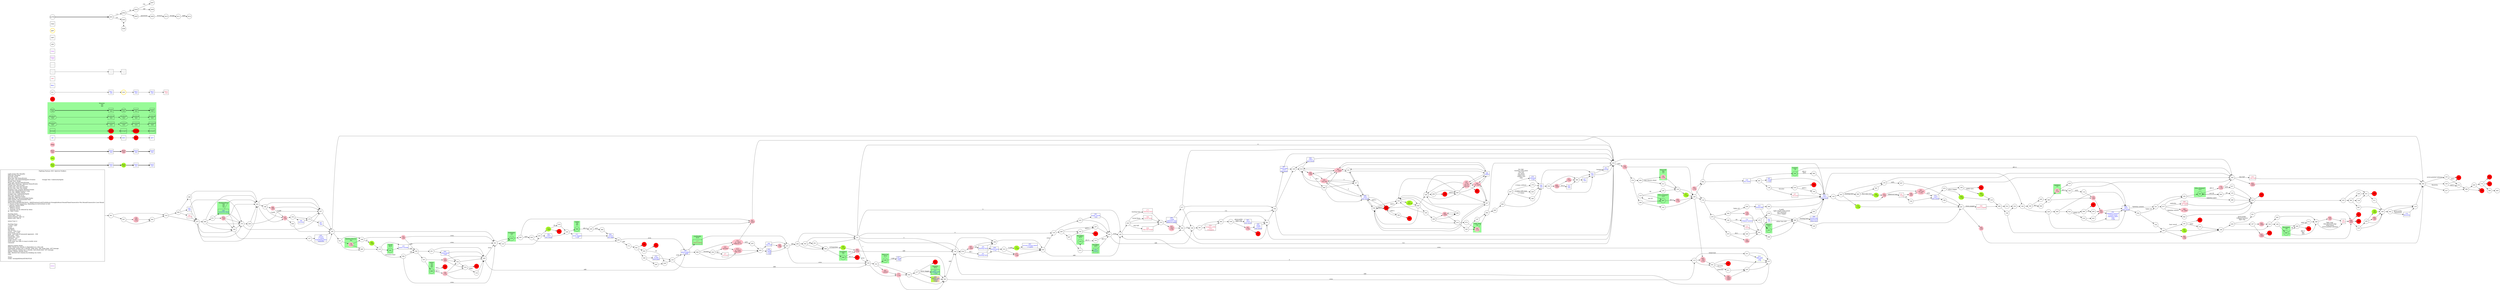 digraph {
	rankdir=LR
	mclimit=50
	nodesep=.3
	ranksep=.4
	node [height=.7
		width=.7
		shape=ellipse
		margin=0]
	edge[weight=5]
	stylesheet="../style.css"
	
	subgraph ShopMenu {
		node [fontcolor = "purple" shape = "rect" margin = 0.1]
		menu
	}

	title [label = "Fighting Fantasy #45: Spectral Stalkers\n\n \
		Light Green Fill: Benefits\l \
		Pink Fill: Penalties\l \
		Red Fill: Death\l \
		Blue Text: Key Items/Events\l \
		Red Text: Lost Items\Negative Eventsl \
		Orange Text: Codewords/Spells\l \
		Purple Text: Shops\l \
		Blue Line: Forced Items/Events\l \
		Light Blue Text/Line: Optional Items/Events\l \
		Purple Line: Dice Events\l \
		Green Line: Stat Test Passed\l \
		Brown Line: Stat Test Failed\l \
		Magenta Line: Combat Related Events\l \
		Grey Text: Riddle/Numeric Code\l \
		Grey Line: Hidden Option\l \
		Orange Line: Codewords/Spells\l \
		Red Line: Possible Error\l \
		Gold Fill: Required Nodes\l \
		Light Blue Fill: Recommended Nodes\l \
		Gold Outline: Recommended Path\l \
		Green Box: Combat\l \
		SK/ST/LK/TL/AT/AR/TM/CW/CL: Skill/Stamina/Luck/Trail/Attack Strength/Attack Round/Time/Consecutive Win Round/Consecutive Lose Round\l \
		?: Chance of this happening, depending on instructions in text\l \
		*: Special Combat Rules\l \
		-: Negative Status\l \
		+: Positive Status\l \
		^: Damage can be reduced by items\l \
		@: Take 2 items\l\l \
		Starting Stats:\l \
		Initial Skill: 1d6+6\l \
		Initial Stamina: 2d6+12\l \
		Initial Luck: 1d6+6\l\l \
		Initial Trail: 0\l\l \
		Starting Gear:\l \
		2 meal: +4ST\l \
		sword\l \
		backpack\l \
		Key Items:\l \
		sword: -2SK if lost\l \
		heatsword: +1DG\l \
		harp: -half ESK of humanoid opponent, -1SK\l \
		blue gem: +6ST\l \
		honeycake: +4ST\l \
		talisman: -2TL\l \
		magic sword: +1AT\l \
		maze map: can refer to map in inside cover\l \
		comment\l\l \
		Special Combat Rules:\l \
		Feliti: Which one attacks is dependent on a dice roll.\l \
		Sandsnake: Enemy has 2 attacks, body wins -2AT, fangs does -4ST damage.\l \
		Silica Serpent: Enemy has 2 attacks, 2nd attack does -2ST damage.\l \
		Mantir: Enemy attacks twice.\l \
		099-: Restore lost stamina by drinking sea water.\l \
		rules\l\l \
		Notes:\l \
		Order: meal/gold/item/AT/SK/ST/LK\l \
		"
		shape = "box"
		margin = 0.1]
		
	subgraph Boost {
		node [style = "filled" color = "greenyellow"]
		boo1 [label = "\N\n text"]
		boo3 [label = "\N\n text"]
		028 [label = "\N\n +1LK"]
		037 [label = "\N\n +1LK"]
		046 [label = "\N\n +1LK"]
		064 [label = "\N\n +1LK"]
		111 [label = "\N\n +1LK"]
		112 [label = "\N\n +1LK"]
		113 [label = "\N\n +4ST"]
		128 [label = "\N\n +6ST"]
		277 [label = "\N\n +all ST"]
		280 [label = "\N\n +1LK"]
		292 [label = "\N\n +4ST"]
		347 [label = "\N\n +4ST"]
		bstt
	}

	subgraph Damage {
		node [style = "filled" color = "pink"]
		dam1 [label = "\N\n text"]
		dam3 [label = "\N\n text"]
		002 [label = "\N\n +1TL"]
		003 [label = "\N\n -2ST\n +1TL"]
		013 [label = "\N\n -0~12ST\n (SK+?x?)"]
		029 [label = "\N\n +1TL"]
		039 [label = "\N\n -?ST"]
		048 [label = "\N\n -1SK"]
		050 [label = "\N\n +1TL"]
		053 [label = "\N\n -3ST"]
		054 [label = "\N\n -3dST"]
		055 [label = "\N\n +1TL"]
		058 [label = "\N\n -3ST"]
		074 [label = "\N\n -4ST"]
		095 [label = "\N\n -1dST"]
		099 [label = "\N-\n -1dST"]
		107 [label = "\N\n -1dST\n +1TL"]
		121 [label = "\N\n -2ST"]
		129 [label = "\N\n -4ST\n +1TL"]
		131 [label = "\N\n -0~18ST\n (SKx1d+3)"]
		133 [label = "\N\n -2ST"]
		139 [label = "\N\n +1TL"]
		141 [label = "\N\n -2ST"]
		144 [label = "\N\n -1dIST\n -1dST"]
		147 [label = "\N\n -1ST"]
		150 [label = "\N\n +1TL"]
		153 [label = "\N\n -1d+3ST"]
		163 [label = "\N\n +1TL"]
		165 [label = "\N\n -2ST"]
		169 [label = "\N\n +1TL"]
		174 [label = "\N\n -2ST"]
		176 [label = "\N\n +1TL"]
		177 [label = "\N\n +1TL"]
		187 [label = "\N\n +1TL\n ST=4?\n (ST>4)"]
		188 [label = "\N\n -1LK"]
		203 [label = "\N\n =1ST"]
		205 [label = "\N\n -2ST"]
		206 [label = "\N\n -1ST"]
		214 [label = "\N\n -1ST"]
		219 [label = "\N\n -4ST"]
		224 [label = "\N\n -0~12ST"]
		241 [label = "\N\n +1TL"]
		242 [label = "\N\n -1dST"]
		244 [label = "\N\n -1dST"]
		258 [label = "\N\n -2ST"]
		273 [label = "\N\n -1LK"]
		286 [label = "\N\n -2ST"]
		293 [label = "\N\n -1dST"]
		307 [label = "\N\n -3dST"]
		327 [label = "\N\n +1TL"]
		341 [label = "\N\n -1d+2ST\n +1TL"]
		361 [label = "\N\n -1d/2ST"]
		367 [label = "\N\n -1~19ST"]
		387 [label = "\N\n -1dST"]
		390 [label = "\N\n -0~18ST"]
		ddgg
	}
	
	subgraph Death {
		node [style = "filled" color = "red"]
		ddt
		ddt2
		monddt
		monddt2
		016
		032
		082
		084
		090
		098
		109
		166
		196
		221
		257 [label = "\N\n -3ST"]
		268
		279
		284
		297
		312
		322
		338
		339
		371
		372
		378
		382
		385
		393
		394
		398
		399
		ddtt
	}

	subgraph Key_Item {
		node [fontcolor = "blue" shape = "rect"]
		key1 [label = "\N\n info" tooltip = "info text"]
		key2 [label = "\N\n text"]
		key3 [label = "\N\n text"]
		key4 [fontcolor = "crimson" label = "\N\n -text"]
		boo2 [class = "bst" label = "\N\n text"]
		boo4 [class = "bst" label = "\N\n text"]
		boo5 [class = "bst" label = "\N\n text"]
		dam2 [class = "ddg" label = "\N\n text"]
		dam4 [class = "ddg" label = "\N\n text"]
		dam5 [class = "ddg" label = "\N\n text"]
		opt
		opt2 [class = "bst"]
		opt3 [class = "bst"]
		004 [class = "bst" label = "\N\n +4ST?\n (eat meal)"]
		008 [label = "\N\n harp?"]
		010 [label = "\N\n 6 gold\n blue gem"]
		012 [class = "bst" label = "\N\n +4ST?\n (eat meal)"]
		018 [color = "greenyellow:pink" label = "\N\n light ring\n +4ST\n +1TL"]
		023 [label = "\N\n info" tooltip = "Ziggurat World, set hound on hunter"]
		026 [label = "\N\n riddle?"]
		033 [label = "\N\n honeycake"]
		040 [label = "\N\n sword\n inn sign"]
		047 [class = "ddg" label = "\N\n 5 gold\n +1TL"]
		052 [class = "bst" label = "\N\n sleep jewel\n +4ST"]
		083 [label = "\N\n circular bronze plate?\n (-3 gold)"]
		087 [class = "bst" label = "\N\n +4ST?\n (eat meal)"]
		093 [label = "\N\n info" tooltip = "Directory of Wizards"]
		100 [class = "bst" label = "\N\n 5 gold\n +1ILK\n +1LK"]
		132 [class = "bst" label = "\N\n talisman\n +1LK"]
		152 [class = "bst" label = "\N\n Ophidian armour?\n (-Cerod harp)\n Ophidian pipes\n rope\n +1LK"]
		155 [label = "\N\n metal roundel"]
		159 [class = "bst" label = "\N\n +4ST?\n (eat meal)"]
		161 [label = "\N\n hunting horn"]
		180 [label = "\N\n glowcandle?\n (-1 gold)"]
		182 [label = "\N\n sword"]
		183 [label = "\N\n hunting horn"]
		209 [class = "ddg" label = "\N\n blown horn\n +1TL"]
		225 [label = "\N\n sword?\n (-1 meal)\n magnifying glass\n umbrella"]
		227 [label = "\N\n info" tooltip = "stalker must destroy bearer of ALeph and carry it to spellmaker"]
		230 [label = "\N\n sea water"]
		231 [class = "bst" label = "\N\n calling card\n +1LK"]
		250 [label = "\N\n info" tooltip = "things can only pass slowly through barrier"]
		267 [label = "\N\n info" tooltip = "look for round things, look for Semeion Cryptoglyphos"]
		269 [label = "\N\n -2 gold\n spherical map\n pencil & paper"]
		271 [class = "bst" label = "\N\n silver dagger\n +1LK"]
		272 [class = "bst" label = "\N\n +4ST?\n (eat meal)"]
		285 [class = "bst" label = "\N\n +4ST?\n (eat meal)"]
		289 [style = "filled" color = "greenyellow:pink" label = "\N\n calling card\n -1d/2ST\n +1LK"]
		304 [label = "\N\n info" tooltip = "steal Ophidian pipes"]
		305 [class = "bst" label = "\N\n +4ST?\n (eat meal)"]
		308 [label = "\N\n info" tooltip = "secret passage from level below crystal gardens"]
		309 [label = "\N\n honeycake\n heatsword\n blow horn"]
		328 [label = "\N\n corrective fluid"]
		345 [class = "bst" label = "\N\n 1 meal\n +1LK"]
		350 [class = "bst" label = "\N\n clown\n +2ST?\n (eat meal)"]
		356 [label = "\N\n Siccator"]
		363 [class = "ddg" label = "\N\n magic sword\n -2LK"]
		368 [label = "\N\n clay ball"]
		374 [label = "\N\n Colepod lantern"]
		376 [label = "\N\n Baratcha"]
		397 [class = "bst" label = "\N\n maze map\n +4ST?\n (eat meal)"]
		kkyy
	}
	
	subgraph Key_Loss {
		node [fontcolor = "crimson" shape = "rect"]
		kkll
		034 [class = "ddg" label = "\N\n -weapon (-2SK)\n -3ST?\n (!weapon)"]
		049 [label = "\N\n -clay ball magic"]
		056 [label = "\N\n -clown puppet"]
		117 [label = "\N\n -glowcandles"]
		141 [label = "\N\n -siccator"]
		158 [label = "\N\n -gem"]
		173 [label = "\N\n -hunting horn"]
		208 [class = "ddg" label = "\N\n -umbrella\n -0~12ST"]
		210 [label = "\N\n -sword"]
		281 [label = "\N\n -map"]
		325 [label = "\N\n -clay ball"]
		337 [label = "\N\n -siccator"]
		340 [label = "\N\n -sword"]
		346 [label = "\N\n -Cerod harp"]
		357 [label = "\N\n -Siccator"]
	}
	
	subgraph Key_Loss {
		node [fontcolor = "crimson" shape = "rect"]
		kkll
	}

	subgraph Key_Word {
		node [fontcolor = "grey" shape = "rect"]
		wrd1 [label = "\N\n text"]
		wrd2 [label = "\N\n text"]
		wrd3 [label = "\N\n text"]
		pwdd
	}
	
	subgraph Shop {
		node [fontcolor = "purple" shape = "rect"]
		shop1 [label = "\N\n text"]
		shpp
	}
	
	subgraph Combat {
		style = "filled" color = "palegreen"
		subgraph cluster_00 {
			label = "Monster\n 0/0\n 0/0"
			mon1 [label = "\N\n text"]
			mon2 [shape = "rect" class = "kky" label = "\N\n text"]
			mon3 [label = "\N\n text"]
			mon4 [shape = "rect" class = "kky" label = "\N\n text"]
			mon5 [shape = "rect" class = "kky" label = "\N\n text"]
			monboo1 [class = "bst" label = "\N\n text"]
			monboo2 [shape = "rect" class = "bst kky" label = "\N\n text"]
			monboo3 [class = "bst" label = "\N\n text"]
			monboo4 [shape = "rect" class = "bst kky" label = "\N\n text"]
			monboo5 [shape = "rect" class = "bst kky" label = "\N\n text"]
			mondam1 [class = "ddg" label = "\N\n text"]
			mondam2 [shape = "rect" class = "ddg kky" label = "\N\n text"]
			mondam3 [class = "ddg" label = "\N\n text"]
			mondam4 [shape = "rect" class = "ddg kky" label = "\N\n text"]
			mondam5 [shape = "rect" class = "ddg kky" label = "\N\n text"]
			monopt [shape = "rect" class = "bst kky"]
			monddt
			monopt2 [shape = "rect" class = "bst kky"]
			monddt2
			monopt3 [shape = "rect" class = "bst kky"]
		}
		
		subgraph cluster_01 {
			label = "Barogkaz\n 9/13"
			008
		}
		
		subgraph cluster_02 {
			label = "Necromon\n 7/6"
			009
		}
		
		subgraph cluster_03 {
			label = "Feliti*\n 5/3\n 4/5\n 6/5"
			068
		}
		
		subgraph cluster_04 {
			label = "Vaskind\n 7/9"
			104
		}
		
		subgraph cluster_05 {
			label = "Sandsnake\n 6/10"
			117
		}
		
		subgraph cluster_06 {
			label = "Barogkaz\n 9/13"
			119
		}
		
		subgraph cluster_07 {
			label = "Skeletal Warrior\n 9/4"
			139
		}
		
		subgraph cluster_08 {
			label = "Wood Elf\n 8/6\n 7/7"
			150
		}
		
		subgraph cluster_09 {
			label = "Logic Dog\n 10/-"
			163
		}
		
		subgraph cluster_10 {
			label = "Syzuk\n 8/10"
			191
		}
		
		subgraph cluster_11 {
			label = "Mantir*\n 8/10"
			223
		}
		
		subgraph cluster_12 {
			label = "Vampire\n 9/13"
			231
		}
		
		subgraph cluster_13 {
			label = "Were-Cat\n 8/10"
			236
		}
		
		subgraph cluster_14 {
			label = "Innkeeper\n 6/5"
			278
		}
		
		subgraph cluster_15 {
			label = "Silica Serpent*\n 7/11"
			287
		}
		
		subgraph cluster_16 {
			label = "Ophidian\n 7/7"
			327
		}
		
		subgraph cluster_17 {
			label = "Ranganathan\n 5/6\n 5/5\n 7/7"
			328
		}
		
		subgraph cluster_18 {
			label = "Silica Serpent*\n 7/11"
			343
		}
		
		subgraph cluster_19 {
			label = "Goblin\n 5/4\n 6/5"
			344
		}
		
		subgraph cluster_20 {
			label = "Grappler*\n 10/-"
			389
		}
		
		cbtt
	}

	subgraph Optional {
		node [shape = "rect" class = "opt kky"]
		opt [class = "opt kky"]
		monopt [class = "opt kky"]
		opt2 [class = "opt kky"]
		monopt2 [class = "opt kky"]
		opt3 [class = "opt kky"]
		monopt3 [class = "opt kky"]
		optt
	}
	
	subgraph Path {
		node [class = "path" penwidth = 3 color = "gold"]
		txt2
		key2 [class = "path"]
		wrd2 [class = "path"]
		key3
		wrd3
		boo3 [class = "path"]
		boo4 [class = "path bst"]
		boo5
		dam3 [class = "path"]
		dam4 [class = "path ddg"]
		dam5
		monboo3 [class = "path bst"]
		monboo4 [class = "path bst kky"]
		monboo5
		mondam3 [class = "path ddg"]
		mondam4 [class = "path ddg kky"]
		mondam5
		mon3 [class = "path"]
		mon4 [class = "path kky"]
		ddt2 [class = "path"]
		opt3 [class = "path opt kky"]
		monddt2 [class = "path"]
		monopt3 [class = "path opt kky"]
		pptt
	}
	
	subgraph Required {
		node [shape = "rect" class = "req kky"]
		key3 [class = "req kky"]
		wrd3 [class = "req kky"]
		boo5 [class = "req kky"]
		dam5 [class = "req kky"]
		monboo5 [class = "req kky"]
		mondam5 [class = "req kky"]
		mon5 [class = "req kky"]
		400 [class = "req" shape = "octagon"]
	}
	
	subgraph Required2 {
		node [shape = "rect" class = "req2 kky"]
		req2 [class = "req2 kky"]
	}
	
	mon1 -> mon2 -> mon3 -> mon4 -> mon5 [penwidth = 3]
	boo1 -> boo2 -> boo3 -> boo4 -> boo5 [penwidth = 3]
	dam1 -> dam2 -> dam3 -> dam4 -> dam5 [penwidth = 3]
	txt1 -> key1 -> txt2 -> key2 -> key3 -> key4
	wrd1 -> wrd2 -> wrd3
	opt -> ddt -> opt2 -> ddt2 -> opt3
	monboo1 -> monboo2 -> monboo3 -> monboo4 -> monboo5
	mondam1 -> mondam2 -> mondam3 -> mondam4 -> mondam5
	monopt -> monddt -> monopt2 -> monddt2 -> monopt3

	myTitle -> z001 [penwidth = 3]
	z001 -> z002 [class = "dice" label = "1-3"]
	z001 -> z003 [class = "dice" label = "4-6"]
	z002 -> z004 [class = "pass" label = "LK"]
	z002 -> z005 [class = "fail"]
	z003 -> z006 [dir = "both"]
	z004 -> z007 [class = "req" label = "req"]
	z004 -> z008 [class = "opt" label = "-opt"]
	z005 -> z009 [class = "pwd" label = "password"]
	z009 -> z010 [class = "err" label = "error(?)"]
	z010 -> z011 [class = "cbt" label = "escape"]
	z011 -> z012 [class = "skl" label = "spell"]
	{
		rank = same
		z003
		z006
	}

	title -> 001
	001 -> 207
	001 -> 316
	002 -> 092
	002 -> 116
	003 -> 301
	004 -> 321 [class = "req" label = "Ophidian armour"]
	004 -> 254
	005 -> 222
	005 -> 283
	006 -> 395
	006 -> 093
	006 -> 340
	007 -> 291
	008 -> 091 [class = "cbt" label = "AR>3"]
	009 -> 249 [class = "fail" label = "SK"]
	009 -> 366 [class = "cbt" label = "AR>2\n flee\n -2ST"]
	010 -> 124
	011 -> 328
	011 -> 074
	012 -> 130
	012 -> 146
	013 -> 263
	014 -> 333
	015 -> 305
	015 -> 367
	015 -> 206
	016
	017 -> 336
	018 -> 377
	019 -> 194 [class = "pass" label = "4dST-1"]
	019 -> 084 [class = "fail"]
	020 -> 257
	020 -> 329
	020 -> 335
	020 -> 078
	021 -> 139
	021 -> 085
	021 -> 348
	022 -> 218 [class = "pass" label = "6dSK+ST"]
	022 -> 086 [class = "fail"]
	023 -> 182 [class = "req" label = "!weapon"]
	023 -> 234
	024 -> 137
	024 -> 063
	025 -> 338
	025 -> 172
	026 -> 224
	026 -> 101
	026 -> 367
	026 -> 187
	027 -> 185
	028 -> 318
	029 -> 370
	029 -> 190
	030 -> 135 [class = "dice" label = "even"]
	030 -> 145 [class = "dice" label = "odd"]
	031 -> 279
	031 -> 311
	032
	033 -> 266
	033 -> 304
	034 -> 262
	035 -> 004
	036 -> 251
	036 -> 323
	037 -> 190
	038 -> 087 [class = "req" label = "glowcandle/\n light ring"]
	038 -> 241
	039 -> 158
	040 -> 283
	041 -> 088
	041 -> 304
	042 -> 156 [class = "dice" label = "1-2"]
	042 -> 354 [class = "dice" label = "3-4"]
	042 -> 234 [class = "dice" label = "5-6"]
	043 -> 053
	044 -> 316
	045 -> 122
	045 -> 224
	045 -> 187
	045 -> 247
	046 -> 214
	047 -> 063
	048 -> 148
	049 -> 375
	050 -> 190
	051 -> 278
	051 -> 319
	052 -> 365
	052 -> 334
	053 -> 152
	053 -> 004
	054 -> 392
	055 -> 105 [class = "dice" label = "even"]
	055 -> 126 [class = "dice" label = "odd"]
	056 -> 296
	057 -> 342
	057 -> 213
	058 -> 189
	059 -> 185
	060 -> 012
	061 -> 354
	061 -> 234
	062 -> 336
	063 -> 115 [class = "dice" label = "even"]
	063 -> 126 [class = "dice" label = "odd"]
	064 -> 318
	065 -> 235
	065 -> 308
	066 -> 204 [class = "opt" label = "siccator"]
	066 -> 131
	066 -> 013
	067 -> 189
	068 -> 109 [class = "cbt" label = "kill 1"]
	068 -> 169 [class = "cbt" label = "AR>4"]
	069 -> 317
	069 -> 015
	069 -> 285
	069 -> 367
	070 -> 028 [class = "req" label = "silver dagger"]
	070 -> 106
	071 -> 245
	072 -> 163
	073 -> 366
	074 -> 164
	074 -> 243
	074 -> 373
	075 -> 349 [class = "pass" label = "SK-3"]
	075 -> 242 [class = "fail"]
	076 -> 161 [class = "pass" label = "SK-1"]
	076 -> 387 [class = "fail"]
	077 -> 162
	077 -> 390
	077 -> 208 [class = "opt" label = "umbrella"]
	077 -> 062 [class = "opt" label = "Ophidian armour"]
	078 -> 285
	078 -> 122
	078 -> 257
	078 -> 247
	079 -> 195
	080 -> 046 [class = "req" label = "first time horn"]
	080 -> 381
	081 -> 398
	081 -> 303
	081 -> 326
	082
	083 -> 030
	084
	085 -> 215
	086 -> 299 [class = "pass" label = "LK"]
	086 -> 399 [class = "fail"]
	087 -> 061
	088 -> 388
	089 -> 040
	090
	091 -> 145 [class = "dice" label = "even"]
	091 -> 156 [class = "dice" label = "odd"]
	092 -> 012
	092 -> 230
	093 -> 373
	093 -> 275
	094 -> 306
	095 -> 290
	095 -> 216
	095 -> 122
	096 -> 280 [class = "opt" label = "extinguisher"]
	096 -> 389
	097 -> 005 [class = "pass" label = "3dTL"]
	097 -> 307 [class = "fail"]
	098
	099 -> 203 [class = "fail"]
	099 -> 250 [class = "pass" label = "ST>0"]
	100 -> 211
	101 -> 367
	101 -> 317
	101 -> 026
	102 -> 140
	103 -> 356
	103 -> 175
	104 -> 060 [class = "pass" label = "AR>2\n 3dTL"]
	104 -> 300 [class = "fail" label = "AR>2"]
	105 -> 310
	105 -> 177
	106 -> 064 [class = "pass" label = "4dSK+LK-1"]
	106 -> 394 [class = "fail"]
	107 -> 042
	108 -> 249
	108 -> 009
	109
	110 -> 287 [class = "fail"]
	110 -> 238 [class = "pass" label = "LK"]
	111 -> 083
	111 -> 030
	112 -> 291
	113 -> 079 [class = "pass" label = "LK"]
	113 -> 312 [class = "fail"]
	114 -> 133
	115 -> 331 [class = "opt" label = "wheel-hub"]
	115 -> 003
	115 -> 301
	116 -> 276
	116 -> 012
	117 -> 211
	118 -> 392
	119 -> 193 [class = "cbt" label = "AR>5"]
	120 -> 291
	121 -> 051 [class = "dice" label = "even"]
	121 -> 036 [class = "dice" label = "odd"]
	122 -> 277
	122 -> 020
	123 -> 336
	124 -> 180 [class = "dice" label = "even"]
	124 -> 105 [class = "dice" label = "odd"]
	125 -> 037
	125 -> 190
	126 -> 076
	126 -> 358
	127 -> 225
	127 -> 185
	128 -> 189
	129 -> 044
	130 -> 353
	130 -> 214
	131 -> 255 [class = "pass" label = "3dTL"]
	131 -> 307 [class = "fail"]
	132 -> 308
	133 -> 053
	134 -> 365
	135 -> 233
	135 -> 265
	136 -> 031
	137 -> 289
	137 -> 231 [class = "opt" label = "silver dagger"]
	137 -> 382
	138 -> 357 [class = "req" label = "Siccator"]
	138 -> 019
	139 -> 085
	139 -> 348
	140 -> 347
	140 -> 048
	140 -> 181 [class = "opt" label = "heat sword"]
	141 -> 013
	141 -> 131
	142 -> 190
	143 -> 212 [class = "pass" label = "3dST"]
	143 -> 372 [class = "fail"]
	144 -> 245
	145 -> 253
	145 -> 042
	146 -> 184
	146 -> 229
	147 -> 059
	147 -> 103
	148 -> 324
	148 -> 202
	149 -> 015
	150 -> 125
	151 -> 105 [class = "dice" label = "1"]
	151 -> 115 [class = "dice" label = "2"]
	151 -> 126 [class = "dice" label = "3"]
	151 -> 135 [class = "dice" label = "4"]
	151 -> 145 [class = "dice" label = "5"]
	151 -> 234 [class = "dice" label = "6"]
	152 -> 004
	153 -> 015 [class = "dice" label = "1"]
	153 -> 367 [class = "dice" label = "2"]
	153 -> 317 [class = "dice" label = "3"]
	153 -> 285 [class = "dice" label = "4"]
	154 -> 272
	155 -> 051 [class = "dice" label = "even"]
	155 -> 036 [class = "dice" label = "odd"]
	156 -> 391
	156 -> 061
	157 -> 091
	158 -> 258
	159 -> 195
	160 -> 374 [class = "pass" label = "LK"]
	160 -> 210 [class = "fail"]
	161 -> 209
	161 -> 358
	162 -> 288 [class = "req" label = "Ophidian pipes"]
	162 -> 343
	163 -> 282
	164 -> 127
	164 -> 373
	165 -> 341
	166
	167 -> 293
	167 -> 244
	168 -> 290
	168 -> 216
	168 -> 095
	169 -> 334
	169 -> 379
	169 -> 365
	170 -> 270
	170 -> 223
	171 -> 081
	172 -> 082
	172 -> 268
	172 -> 396
	173 -> 375
	174 -> 041
	175 -> 027
	175 -> 267
	176 -> 017 [class = "pass" label = "3dTL"]
	176 -> 300 [class = "fail"]
	177 -> 024
	177 -> 063
	178 -> 007 [class = "pass" label = "3dTL"]
	178 -> 300 [class = "fail"]
	179 -> 308
	180 -> 066
	180 -> 117
	181 -> 274 [class = "pass" label = "4dST"]
	181 -> 090 [class = "fail"]
	182 -> 234
	183 -> 209
	183 -> 358
	184 -> 094 [class = "pass" label = "SK-1"]
	184 -> 240 [class = "fail"]
	185 -> 051
	185 -> 234
	185 -> 021
	186 -> 257
	186 -> 385
	187 -> 224
	187 -> 297
	187 -> 329
	187 -> 026
	188 -> 211
	189 -> 118
	189 -> 302
	190 -> 092
	190 -> 116
	190 -> 003
	191 -> 155
	192 -> 333
	192 -> 140
	193 -> 091
	194 -> 012
	195 -> 271
	195 -> 344
	196
	197 -> 282
	198 -> 147 [class = "opt" label = "-4 gold"]
	198 -> 286
	198 -> 027
	199 -> 291
	200 -> 339
	200 -> 045
	201 -> 096
	201 -> 151
	202 -> 351 [class = "req" label = "glowcandle/\n Colepod lantern/\n light ring"]
	202 -> 167
	203 -> 380
	204 -> 337 [class = "pass" label = "SK-1"]
	204 -> 141 [class = "fail"]
	205 -> 392
	206 -> 069 [class = "pass" label = "SK-1"]
	206 -> 153 [class = "fail"]
	207 -> 129
	207 -> 044
	208 -> 336
	209 -> 273
	209 -> 314
	210 -> 041
	211 -> 105 [class = "dice" label = "even"]
	211 -> 248 [class = "dice" label = "odd"]
	212 -> 386
	213 -> 119
	213 -> 008
	214 -> 281 [class = "opt" label = "spherical map"]
	214 -> 341
	215 -> 384 [class = "opt" label = "corrective fluid"]
	215 -> 191
	215 -> 155
	216 -> 320
	216 -> 072
	217 -> 354
	217 -> 156
	217 -> 234
	218 -> 043
	218 -> 152
	219 -> 334
	219 -> 379
	219 -> 365
	220 -> 308
	221
	222 -> 113
	222 -> 159
	223 -> 388 [class = "cbt" label = "either lose 4ST"]
	224 -> 026
	224 -> 329
	224 -> 247
	224 -> 187
	225 -> 185
	226 -> 031
	227 -> 023
	228 -> 124
	229 -> 369
	229 -> 004
	230 -> 261
	230 -> 104
	231 -> 063
	232 -> 362
	232 -> 031
	233 -> 363
	233 -> 091
	234 -> 029 [class = "pass" label = "3dTL"]
	234 -> 300 [class = "fail"]
	235 -> 132 [class = "req" label = "inn sign\n hunting scene plate\n clay ball\n toy clown\n wheel-hub\n calling card\n map"]
	235 -> 179 [class = "req" label = "6 items without"]
	235 -> 220 [class = "req" label = "6 items with map"]
	235 -> 360 [class = "req" label = "&le; 5 items"]
	236 -> 047 [class = "cbt" label = ">4AR"]
	237 -> 386
	238 -> 125
	239 -> 089 [class = "pass" label = "3dTL"]
	239 -> 307 [class = "fail"]
	240 -> 306
	241 -> 322
	241 -> 350
	242 -> 041
	243 -> 147
	243 -> 198
	243 -> 027
	244 -> 324
	245 -> 018
	245 -> 377
	246 -> 142
	246 -> 287
	247 -> 329
	247 -> 224
	247 -> 078
	248 -> 151
	248 -> 352
	248 -> 096
	249 -> 073 [class = "pass" label = "4dST"]
	249 -> 284 [class = "fail"]
	250 -> 380
	251 -> 365
	251 -> 052
	252 -> 012
	253 -> 346 [class = "opt" label = "Cerod Harp"]
	253 -> 049 [class = "opt" label = "clay ball"]
	253 -> 173 [class = "opt" label = "hunting horn"]
	253 -> 375
	254 -> 321 [class = "pass" label = "7dSK+ST"]
	254 -> 102 [class = "fail"]
	255 -> 263
	256 -> 033
	257 -> 078 [class = "pass" label = "3dST-1"]
	257 -> 122 [class = "pass" label = "3dST-1"]
	257 -> 186 [class = "pass" label = "3dST-1"]
	257 -> 285 [class = "pass" label = "3dST-1"]
	258 -> 098
	258 -> 221
	258 -> 315
	259 -> 027
	259 -> 243
	260 -> 065
	261 -> 138
	261 -> 345
	262 -> 038
	262 -> 061
	263 -> 100
	263 -> 368
	264 -> 343 [class = "fail"]
	264 -> 123 [class = "pass" label = "LK"]
	265 -> 157
	265 -> 342
	265 -> 057
	266 -> 012
	267 -> 185
	268
	269 -> 042
	269 -> 217
	270 -> 223
	270 -> 388 [class = "opt" label = "8 gold/\n light ring/\m sleep jewel/\n star talisman/\n silver dagger"]
	271 -> 040
	272 -> 070
	272 -> 199
	273 -> 030
	274 -> 148
	275 -> 164
	275 -> 243
	275 -> 298
	275 -> 373
	276 -> 160
	276 -> 364
	276 -> 075
	277 -> 020
	278 -> 097
	279
	280 -> 055
	281 -> 154 [class = "pass" label = "SK"]
	281 -> 165 [class = "fail"]
	282 -> 260
	282 -> 234
	283 -> 180 [class = "dice" label = "even"]
	283 -> 171 [class = "dice" label = "odd"]
	284
	285 -> 153
	285 -> 257
	285 -> 317
	285 -> 078
	286 -> 147 [class = "opt" label = "-4 gold"]
	286 -> 027
	287 -> 110 [class = "cbt" label = "use LK"]
	287 -> 050 [class = "cbt" label = "AR>4"]
	288 -> 336
	289 -> 063
	290 -> 095
	290 -> 122
	291 -> 056 [class = "req" label = "clown puppet"]
	291 -> 205
	292 -> 215
	293 -> 196
	293 -> 258
	294 -> 313 [class = "opt" label = "war-chariot wheel"]
	294 -> 150
	295 -> 228
	296 -> 014
	296 -> 192
	297
	298 -> 011
	298 -> 164
	298 -> 373
	298 -> 243
	299 -> 053
	300 -> 325 [class = "req" label = "clay ball"]
	300 -> 054
	301 -> 071 [class = "opt" label = "Siccator"]
	301 -> 144 [class = "opt" label = "umbrella"]
	301 -> 377
	301 -> 166
	302 -> 376 [class = "opt" label = "glowcandle/\n heatsword"]
	302 -> 118
	303 -> 228 [class = "pass" label = "LK"]
	303 -> 032 [class = "fail"]
	304 -> 388
	305 -> 149
	305 -> 234
	306 -> 327
	306 -> 133
	307 -> 392
	308 -> 332
	308 -> 023
	309 -> 012
	310 -> 024
	310 -> 236
	310 -> 361
	311 -> 189
	312
	313 -> 125
	314 -> 111 [class = "opt" label = "-2 gold"]
	314 -> 273
	315 -> 189
	315 -> 355
	316 -> 275
	316 -> 006
	317 -> 101
	317 -> 285
	317 -> 153
	318 -> 296
	319 -> 278
	319 -> 222
	320 -> 197
	320 -> 163
	321 -> 162
	321 -> 077
	322
	323 -> 068
	323 -> 219
	324 -> 108
	324 -> 383
	325 -> 392
	326 -> 295
	326 -> 010
	327 -> 035
	327 -> 359 [class = "cbt" label = "AR>3"]
	328 -> 164
	328 -> 243
	328 -> 373
	329 -> 200
	329 -> 045
	330 -> 212 [class = "pass" label = "6dST-1"]
	330 -> 372 [class = "fail"]
	331 -> 018
	331 -> 377
	332 -> 099
	332 -> 380
	332 -> 023
	333 -> 146
	334 -> 379
	334 -> 365
	335 -> 168
	335 -> 122
	336 -> 232
	336 -> 378
	337 -> 263
	338
	339 -> 045 [class = "pass" label = "4dST-1"]
	340 -> 275
	341 -> 300 [class = "fail"]
	341 -> 272 [class = "pass" label = "3dTL"]
	342 -> 157 [class = "pass" label = "4dST-1"]
	342 -> 393 [class = "fail"]
	343 -> 264 [class = "cbt" label = "use LK"]
	343 -> 176 [class = "cbt" label = "AR>4"]
	344 -> 239 [class = "cbt" label = "AR>3"]
	345 -> 012
	346 -> 375
	347 -> 148
	348 -> 292 [class = "pass" label = "LK"]
	348 -> 121 [class = "fail"]
	349 -> 041
	350 -> 061
	351 -> 258
	352 -> 201 [class = "pass" label = "SK"]
	352 -> 096 [class = "fail"]
	352 -> 151 [class = "fail"]
	353 -> 080 [class = "req" label = "hunting horn"]
	353 -> 112
	353 -> 178
	354 -> 149
	354 -> 397
	354 -> 234
	355 -> 128
	355 -> 058
	355 -> 189
	356 -> 175
	357 -> 012
	358 -> 030
	359 -> 114 [class = "pass" label = "3dTL"]
	359 -> 300 [class = "fail"]
	360 -> 308
	361 -> 177
	362 -> 136
	362 -> 067
	362 -> 226
	363 -> 091
	364 -> 256 [class = "pass" label = "7dSK+ST"]
	364 -> 174 [class = "fail"]
	365 -> 051 [class = "dice" label = "even"]
	365 -> 180 [class = "dice" label = "odd"]
	366 -> 158 [class = "opt" label = "light ring/\n blue-gemmed ring/\n sleep jewel/\n seven-pointed talisman"]
	366 -> 039
	367 -> 026
	367 -> 206
	367 -> 101
	367 -> 015
	368 -> 188
	368 -> 211
	369 -> 022
	369 -> 004
	370 -> 294
	370 -> 246
	371
	372
	373 -> 259
	373 -> 027
	374 -> 170
	375 -> 269
	375 -> 107
	376 -> 118
	377 -> 145 [class = "dice" label = "even"]
	377 -> 126 [class = "dice" label = "odd"]
	378
	379 -> 134 [class = "pass" label = "3dSK"]
	379 -> 016 [class = "fail"]
	380 -> 227
	380 -> 023
	381 -> 178
	382
	383 -> 366
	384 -> 051 [class = "dice" label = "even"]
	384 -> 036 [class = "dice" label = "odd"]
	385
	386 -> 338
	386 -> 025
	387 -> 183 [class = "pass" label = "LK"]
	387 -> 358 [class = "fail"]
	388 -> 252
	388 -> 120
	388 -> 309 [class = "opt" label = "hunting horn"]
	389 -> 055 [class = "cbt" label = "EST=0"]
	389 -> 371 [class = "cbt" label = "SK=0"]
	390 -> 336
	391 -> 262
	391 -> 034
	392 -> 237 [class = "req" label = "Baratcha"]
	392 -> 143 [class = "req" label = "seven-pointed talisman"]
	392 -> 330
	393
	394
	395 -> 243
	395 -> 275
	396 -> 400
	397 -> 149
	397 -> 234
	398
	399
	400

/*
	001 [fontsize=25]
	002 [fontsize=25]
	003 [fontsize=25]
	004 [fontsize=25]
	005 [fontsize=25]
	006 [fontsize=25]
	007 [fontsize=25]
	008 [fontsize=25]
	009 [fontsize=25]
	010 [fontsize=25]
	011 [fontsize=25]
	012 [fontsize=25]
	013 [fontsize=25]
	014 [fontsize=25]
	015 [fontsize=25]
	016 [fontsize=25]
	017 [fontsize=25]
	018 [fontsize=25]
	019 [fontsize=25]
	020 [fontsize=25]
	021 [fontsize=25]
	022 [fontsize=25]
	023 [fontsize=25]
	024 [fontsize=25]
	025 [fontsize=25]
	026 [fontsize=25]
	027 [fontsize=25]
	028 [fontsize=25]
	029 [fontsize=25]
	030 [fontsize=25]
	031 [fontsize=25]
	032 [fontsize=25]
	033 [fontsize=25]
	034 [fontsize=25]
	035 [fontsize=25]
	036 [fontsize=25]
	037 [fontsize=25]
	038 [fontsize=25]
	039 [fontsize=25]
	040 [fontsize=25]
	041 [fontsize=25]
	042 [fontsize=25]
	043 [fontsize=25]
	044 [fontsize=25]
	045 [fontsize=25]
	046 [fontsize=25]
	047 [fontsize=25]
	048 [fontsize=25]
	049 [fontsize=25]
	050 [fontsize=25]
	051 [fontsize=25]
	052 [fontsize=25]
	053 [fontsize=25]
	054 [fontsize=25]
	055 [fontsize=25]
	056 [fontsize=25]
	057 [fontsize=25]
	058 [fontsize=25]
	059 [fontsize=25]
	060 [fontsize=25]
	061 [fontsize=25]
	062 [fontsize=25]
	063 [fontsize=25]
	064 [fontsize=25]
	065 [fontsize=25]
	066 [fontsize=25]
	067 [fontsize=25]
	068 [fontsize=25]
	069 [fontsize=25]
	070 [fontsize=25]
	071 [fontsize=25]
	072 [fontsize=25]
	073 [fontsize=25]
	074 [fontsize=25]
	075 [fontsize=25]
	076 [fontsize=25]
	077 [fontsize=25]
	078 [fontsize=25]
	079 [fontsize=25]
	080 [fontsize=25]
	081 [fontsize=25]
	082 [fontsize=25]
	083 [fontsize=25]
	084 [fontsize=25]
	085 [fontsize=25]
	086 [fontsize=25]
	087 [fontsize=25]
	088 [fontsize=25]
	089 [fontsize=25]
	090 [fontsize=25]
	091 [fontsize=25]
	092 [fontsize=25]
	093 [fontsize=25]
	094 [fontsize=25]
	095 [fontsize=25]
	096 [fontsize=25]
	097 [fontsize=25]
	098 [fontsize=25]
	099 [fontsize=25]
	100 [fontsize=25]
	101 [fontsize=25]
	102 [fontsize=25]
	103 [fontsize=25]
	104 [fontsize=25]
	105 [fontsize=25]
	106 [fontsize=25]
	107 [fontsize=25]
	108 [fontsize=25]
	109 [fontsize=25]
	110 [fontsize=25]
	111 [fontsize=25]
	112 [fontsize=25]
	113 [fontsize=25]
	114 [fontsize=25]
	115 [fontsize=25]
	116 [fontsize=25]
	117 [fontsize=25]
	118 [fontsize=25]
	119 [fontsize=25]
	120 [fontsize=25]
	121 [fontsize=25]
	122 [fontsize=25]
	123 [fontsize=25]
	124 [fontsize=25]
	125 [fontsize=25]
	126 [fontsize=25]
	127 [fontsize=25]
	128 [fontsize=25]
	129 [fontsize=25]
	130 [fontsize=25]
	131 [fontsize=25]
	132 [fontsize=25]
	133 [fontsize=25]
	134 [fontsize=25]
	135 [fontsize=25]
	136 [fontsize=25]
	137 [fontsize=25]
	138 [fontsize=25]
	139 [fontsize=25]
	140 [fontsize=25]
	141 [fontsize=25]
	142 [fontsize=25]
	143 [fontsize=25]
	144 [fontsize=25]
	145 [fontsize=25]
	146 [fontsize=25]
	147 [fontsize=25]
	148 [fontsize=25]
	149 [fontsize=25]
	150 [fontsize=25]
	151 [fontsize=25]
	152 [fontsize=25]
	153 [fontsize=25]
	154 [fontsize=25]
	155 [fontsize=25]
	156 [fontsize=25]
	157 [fontsize=25]
	158 [fontsize=25]
	159 [fontsize=25]
	160 [fontsize=25]
	161 [fontsize=25]
	162 [fontsize=25]
	163 [fontsize=25]
	164 [fontsize=25]
	165 [fontsize=25]
	166 [fontsize=25]
	167 [fontsize=25]
	168 [fontsize=25]
	169 [fontsize=25]
	170 [fontsize=25]
	171 [fontsize=25]
	172 [fontsize=25]
	173 [fontsize=25]
	174 [fontsize=25]
	175 [fontsize=25]
	176 [fontsize=25]
	177 [fontsize=25]
	178 [fontsize=25]
	179 [fontsize=25]
	180 [fontsize=25]
	181 [fontsize=25]
	182 [fontsize=25]
	183 [fontsize=25]
	184 [fontsize=25]
	185 [fontsize=25]
	186 [fontsize=25]
	187 [fontsize=25]
	188 [fontsize=25]
	189 [fontsize=25]
	190 [fontsize=25]
	191 [fontsize=25]
	192 [fontsize=25]
	193 [fontsize=25]
	194 [fontsize=25]
	195 [fontsize=25]
	196 [fontsize=25]
	197 [fontsize=25]
	198 [fontsize=25]
	199 [fontsize=25]
	200 [fontsize=25]
	201 [fontsize=25]
	202 [fontsize=25]
	203 [fontsize=25]
	204 [fontsize=25]
	205 [fontsize=25]
	206 [fontsize=25]
	207 [fontsize=25]
	208 [fontsize=25]
	209 [fontsize=25]
	210 [fontsize=25]
	211 [fontsize=25]
	212 [fontsize=25]
	213 [fontsize=25]
	214 [fontsize=25]
	215 [fontsize=25]
	216 [fontsize=25]
	217 [fontsize=25]
	218 [fontsize=25]
	219 [fontsize=25]
	220 [fontsize=25]
	221 [fontsize=25]
	222 [fontsize=25]
	223 [fontsize=25]
	224 [fontsize=25]
	225 [fontsize=25]
	226 [fontsize=25]
	227 [fontsize=25]
	228 [fontsize=25]
	229 [fontsize=25]
	230 [fontsize=25]
	231 [fontsize=25]
	232 [fontsize=25]
	233 [fontsize=25]
	234 [fontsize=25]
	235 [fontsize=25]
	236 [fontsize=25]
	237 [fontsize=25]
	238 [fontsize=25]
	239 [fontsize=25]
	240 [fontsize=25]
	241 [fontsize=25]
	242 [fontsize=25]
	243 [fontsize=25]
	244 [fontsize=25]
	245 [fontsize=25]
	246 [fontsize=25]
	247 [fontsize=25]
	248 [fontsize=25]
	249 [fontsize=25]
	250 [fontsize=25]
	251 [fontsize=25]
	252 [fontsize=25]
	253 [fontsize=25]
	254 [fontsize=25]
	255 [fontsize=25]
	256 [fontsize=25]
	257 [fontsize=25]
	258 [fontsize=25]
	259 [fontsize=25]
	260 [fontsize=25]
	261 [fontsize=25]
	262 [fontsize=25]
	263 [fontsize=25]
	264 [fontsize=25]
	265 [fontsize=25]
	266 [fontsize=25]
	267 [fontsize=25]
	268 [fontsize=25]
	269 [fontsize=25]
	270 [fontsize=25]
	271 [fontsize=25]
	272 [fontsize=25]
	273 [fontsize=25]
	274 [fontsize=25]
	275 [fontsize=25]
	276 [fontsize=25]
	277 [fontsize=25]
	278 [fontsize=25]
	279 [fontsize=25]
	280 [fontsize=25]
	281 [fontsize=25]
	282 [fontsize=25]
	283 [fontsize=25]
	284 [fontsize=25]
	285 [fontsize=25]
	286 [fontsize=25]
	287 [fontsize=25]
	288 [fontsize=25]
	289 [fontsize=25]
	290 [fontsize=25]
	291 [fontsize=25]
	292 [fontsize=25]
	293 [fontsize=25]
	294 [fontsize=25]
	295 [fontsize=25]
	296 [fontsize=25]
	297 [fontsize=25]
	298 [fontsize=25]
	299 [fontsize=25]
	300 [fontsize=25]
	301 [fontsize=25]
	302 [fontsize=25]
	303 [fontsize=25]
	304 [fontsize=25]
	305 [fontsize=25]
	306 [fontsize=25]
	307 [fontsize=25]
	308 [fontsize=25]
	309 [fontsize=25]
	310 [fontsize=25]
	311 [fontsize=25]
	312 [fontsize=25]
	313 [fontsize=25]
	314 [fontsize=25]
	315 [fontsize=25]
	316 [fontsize=25]
	317 [fontsize=25]
	318 [fontsize=25]
	319 [fontsize=25]
	320 [fontsize=25]
	321 [fontsize=25]
	322 [fontsize=25]
	323 [fontsize=25]
	324 [fontsize=25]
	325 [fontsize=25]
	326 [fontsize=25]
	327 [fontsize=25]
	328 [fontsize=25]
	329 [fontsize=25]
	330 [fontsize=25]
	331 [fontsize=25]
	332 [fontsize=25]
	333 [fontsize=25]
	334 [fontsize=25]
	335 [fontsize=25]
	336 [fontsize=25]
	337 [fontsize=25]
	338 [fontsize=25]
	339 [fontsize=25]
	340 [fontsize=25]
	341 [fontsize=25]
	342 [fontsize=25]
	343 [fontsize=25]
	344 [fontsize=25]
	345 [fontsize=25]
	346 [fontsize=25]
	347 [fontsize=25]
	348 [fontsize=25]
	349 [fontsize=25]
	350 [fontsize=25]
	351 [fontsize=25]
	352 [fontsize=25]
	353 [fontsize=25]
	354 [fontsize=25]
	355 [fontsize=25]
	356 [fontsize=25]
	357 [fontsize=25]
	358 [fontsize=25]
	359 [fontsize=25]
	360 [fontsize=25]
	361 [fontsize=25]
	362 [fontsize=25]
	363 [fontsize=25]
	364 [fontsize=25]
	365 [fontsize=25]
	366 [fontsize=25]
	367 [fontsize=25]
	368 [fontsize=25]
	369 [fontsize=25]
	370 [fontsize=25]
	371 [fontsize=25]
	372 [fontsize=25]
	373 [fontsize=25]
	374 [fontsize=25]
	375 [fontsize=25]
	376 [fontsize=25]
	377 [fontsize=25]
	378 [fontsize=25]
	379 [fontsize=25]
	380 [fontsize=25]
	381 [fontsize=25]
	382 [fontsize=25]
	383 [fontsize=25]
	384 [fontsize=25]
	385 [fontsize=25]
	386 [fontsize=25]
	387 [fontsize=25]
	388 [fontsize=25]
	389 [fontsize=25]
	390 [fontsize=25]
	391 [fontsize=25]
	392 [fontsize=25]
	393 [fontsize=25]
	394 [fontsize=25]
	395 [fontsize=25]
	396 [fontsize=25]
	397 [fontsize=25]
	398 [fontsize=25]
	399 [fontsize=25]
	400 [fontsize=25]
*/
}
